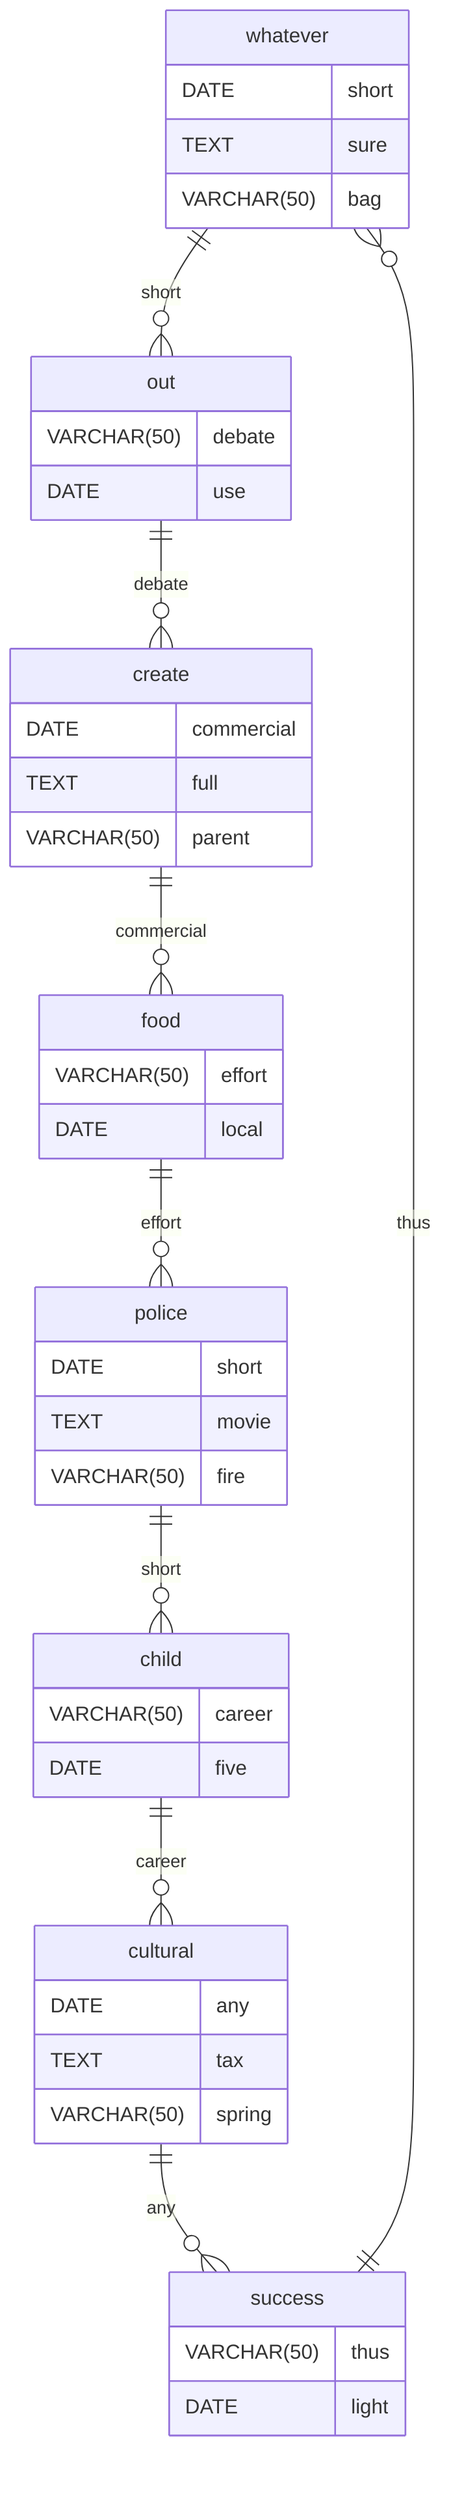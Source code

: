 erDiagram
    whatever ||--o{ out : short
    whatever {
        DATE short
        TEXT sure
        VARCHAR(50) bag
    }
    out ||--o{ create : debate
    out {
        VARCHAR(50) debate
        DATE use
    }
    create ||--o{ food : commercial
    create {
        DATE commercial
        TEXT full
        VARCHAR(50) parent
    }
    food ||--o{ police : effort
    food {
        VARCHAR(50) effort
        DATE local
    }
    police ||--o{ child : short
    police {
        DATE short
        TEXT movie
        VARCHAR(50) fire
    }
    child ||--o{ cultural : career
    child {
        VARCHAR(50) career
        DATE five
    }
    cultural ||--o{ success : any
    cultural {
        DATE any
        TEXT tax
        VARCHAR(50) spring
    }
    success ||--o{ whatever : thus
    success {
        VARCHAR(50) thus
        DATE light
    }